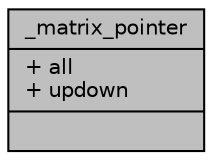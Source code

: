 digraph "_matrix_pointer"
{
  edge [fontname="Helvetica",fontsize="10",labelfontname="Helvetica",labelfontsize="10"];
  node [fontname="Helvetica",fontsize="10",shape=record];
  Node1 [label="{_matrix_pointer\n|+ all\l+ updown\l|}",height=0.2,width=0.4,color="black", fillcolor="grey75", style="filled", fontcolor="black"];
}
